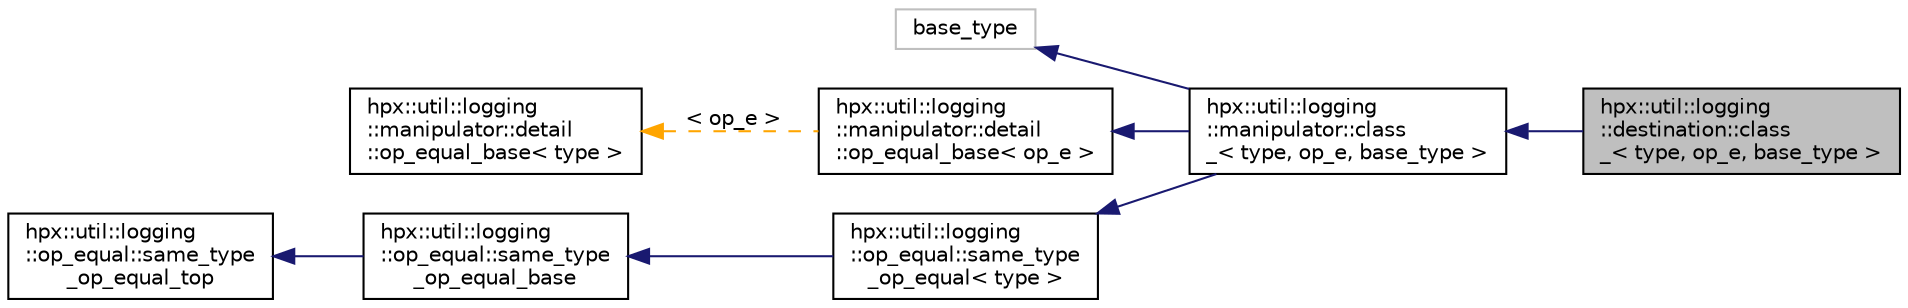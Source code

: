 digraph "hpx::util::logging::destination::class_&lt; type, op_e, base_type &gt;"
{
  edge [fontname="Helvetica",fontsize="10",labelfontname="Helvetica",labelfontsize="10"];
  node [fontname="Helvetica",fontsize="10",shape=record];
  rankdir="LR";
  Node0 [label="hpx::util::logging\l::destination::class\l_\< type, op_e, base_type \>",height=0.2,width=0.4,color="black", fillcolor="grey75", style="filled", fontcolor="black"];
  Node1 -> Node0 [dir="back",color="midnightblue",fontsize="10",style="solid",fontname="Helvetica"];
  Node1 [label="hpx::util::logging\l::manipulator::class\l_\< type, op_e, base_type \>",height=0.2,width=0.4,color="black", fillcolor="white", style="filled",URL="$d8/d06/structhpx_1_1util_1_1logging_1_1manipulator_1_1class__.html",tooltip="Use this when implementing your own formatter or destination class. Don&#39;t use this directly..."];
  Node2 -> Node1 [dir="back",color="midnightblue",fontsize="10",style="solid",fontname="Helvetica"];
  Node2 [label="base_type",height=0.2,width=0.4,color="grey75", fillcolor="white", style="filled"];
  Node3 -> Node1 [dir="back",color="midnightblue",fontsize="10",style="solid",fontname="Helvetica"];
  Node3 [label="hpx::util::logging\l::manipulator::detail\l::op_equal_base\< op_e \>",height=0.2,width=0.4,color="black", fillcolor="white", style="filled",URL="$d3/df9/structhpx_1_1util_1_1logging_1_1manipulator_1_1detail_1_1op__equal__base.html"];
  Node4 -> Node3 [dir="back",color="orange",fontsize="10",style="dashed",label=" \< op_e \>" ,fontname="Helvetica"];
  Node4 [label="hpx::util::logging\l::manipulator::detail\l::op_equal_base\< type \>",height=0.2,width=0.4,color="black", fillcolor="white", style="filled",URL="$d3/df9/structhpx_1_1util_1_1logging_1_1manipulator_1_1detail_1_1op__equal__base.html"];
  Node5 -> Node1 [dir="back",color="midnightblue",fontsize="10",style="solid",fontname="Helvetica"];
  Node5 [label="hpx::util::logging\l::op_equal::same_type\l_op_equal\< type \>",height=0.2,width=0.4,color="black", fillcolor="white", style="filled",URL="$d5/d01/structhpx_1_1util_1_1logging_1_1op__equal_1_1same__type__op__equal.html",tooltip="Implements operator==, which compares two objects. If they have the same type, it will compare them u..."];
  Node6 -> Node5 [dir="back",color="midnightblue",fontsize="10",style="solid",fontname="Helvetica"];
  Node6 [label="hpx::util::logging\l::op_equal::same_type\l_op_equal_base",height=0.2,width=0.4,color="black", fillcolor="white", style="filled",URL="$d0/d91/structhpx_1_1util_1_1logging_1_1op__equal_1_1same__type__op__equal__base.html",tooltip="Base class when you want to implement operator== that will compare based on type and member operator=..."];
  Node7 -> Node6 [dir="back",color="midnightblue",fontsize="10",style="solid",fontname="Helvetica"];
  Node7 [label="hpx::util::logging\l::op_equal::same_type\l_op_equal_top",height=0.2,width=0.4,color="black", fillcolor="white", style="filled",URL="$d4/d6e/structhpx_1_1util_1_1logging_1_1op__equal_1_1same__type__op__equal__top.html"];
}

